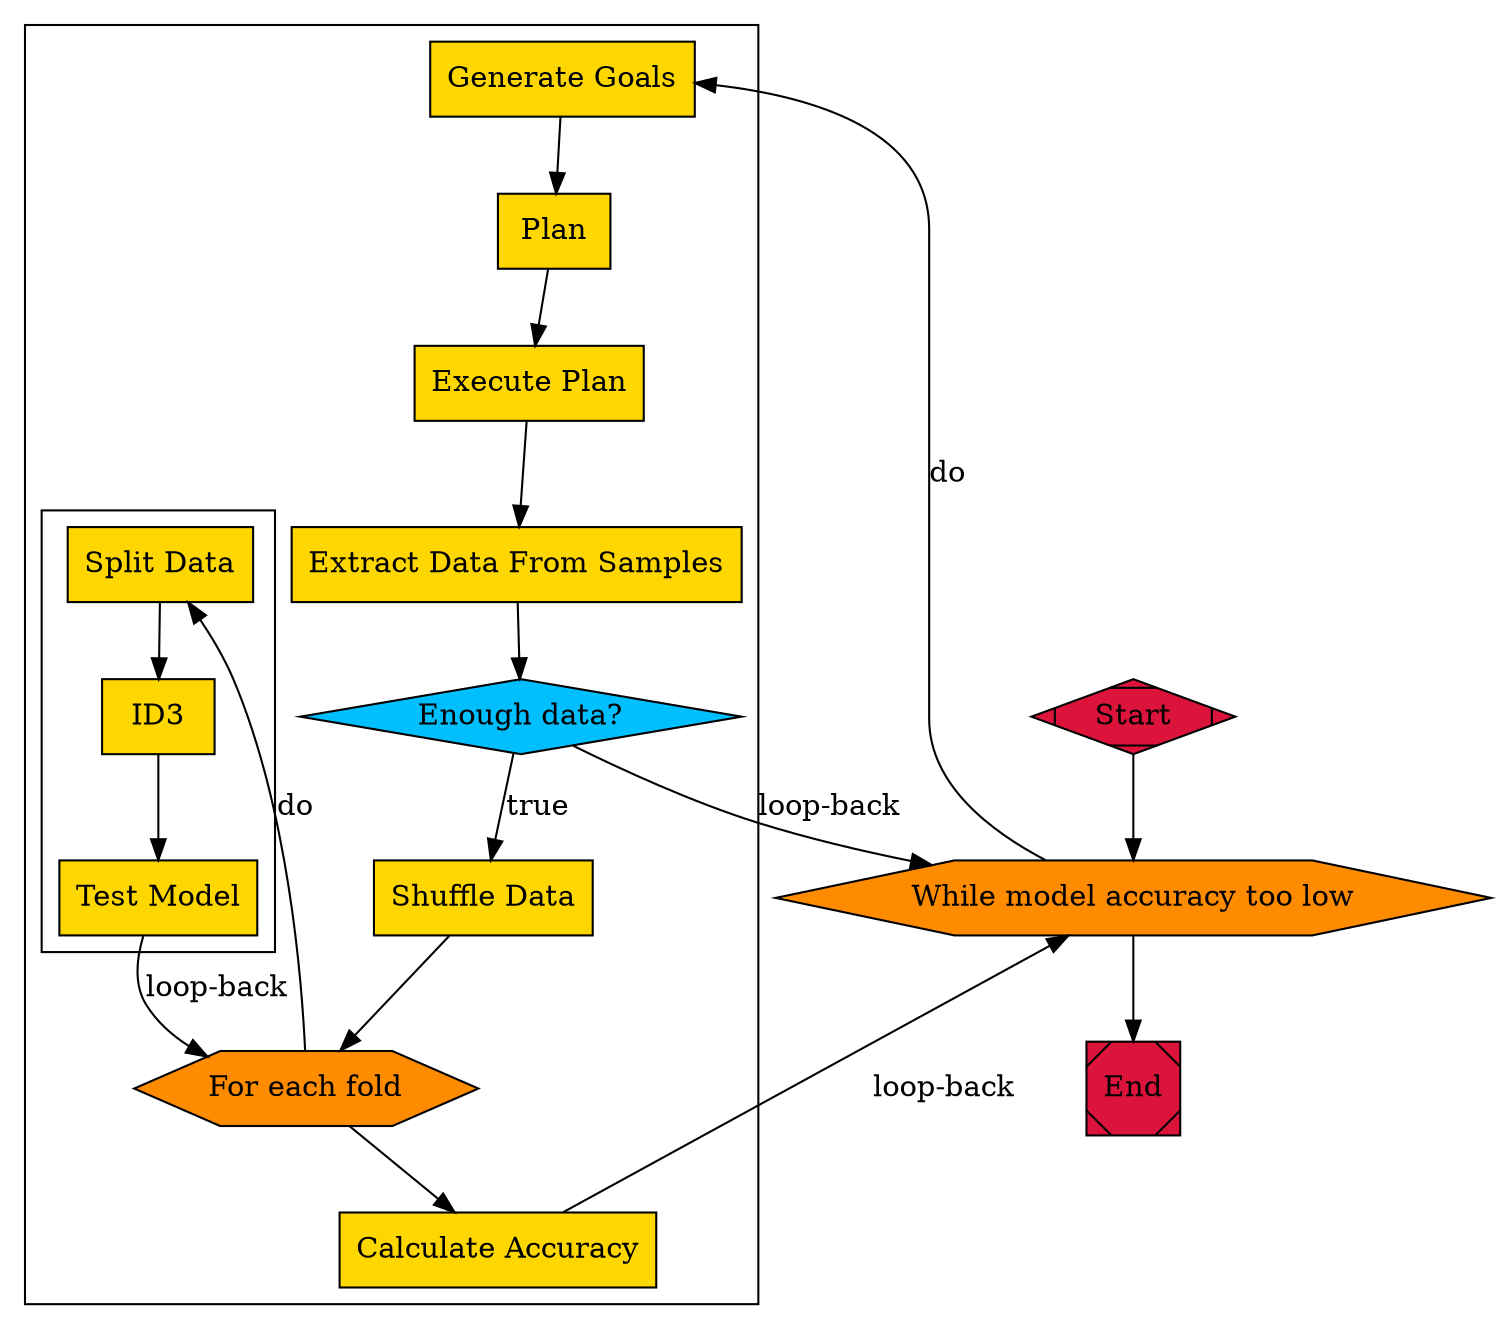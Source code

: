 digraph {
    //rankdir="LR";
    n1 [label="Start",style=filled,fillcolor=crimson,shape=Mdiamond];
    n3 [label="While model accuracy too low",style=filled,fillcolor=darkorange,shape=hexagon];
  subgraph cluster_0 {
    color=black;
      n5 [label="Generate Goals",style=filled,fillcolor=gold,shape=box];
      n6 [label="Plan",style=filled,fillcolor=gold,shape=box];
      n7 [label="Execute Plan",style=filled,fillcolor=gold,shape=box];
      n11 [label="Extract Data From Samples",style=filled,fillcolor=gold,shape=box];
      n12 [label="Enough data?",style=filled,fillcolor=deepskyblue,shape=diamond];
      n13 [label="Shuffle Data",style=filled,fillcolor=gold,shape=box];
      n14 [label="For each fold",style=filled,fillcolor=darkorange,shape=hexagon];
    subgraph cluster_2 {
      color=black;
        n15 [label="Split Data",style=filled,fillcolor=gold,shape=box];
        n16 [label="ID3",style=filled,fillcolor=gold,shape=box];
        n18 [label="Test Model",style=filled,fillcolor=gold,shape=box];
    }
      n19 [label="Calculate Accuracy",style=filled,fillcolor=gold,shape=box];
  }
    n21 [label="End",style=filled,fillcolor=crimson,shape=Msquare];
  n12 -> n13 [label="true"];
  n12 -> n3 [label="loop-back"];
  n14 -> n15 [label="do"];
  n14 -> n19 [label=""];
  n3 -> n21 [label=""];
  n3 -> n5 [label="do"];
  n1 -> n3 [label=""];
  n6 -> n7 [label=""];
  n13 -> n14 [label=""];
  n19 -> n3 [label="loop-back"];
  n5 -> n6 [label=""];
  n7 -> n11 [label=""];
  n15 -> n16 [label=""];
  n16 -> n18 [label=""];  
  n11 -> n12 [label=""];
  n18 -> n14 [label="loop-back"];
}
